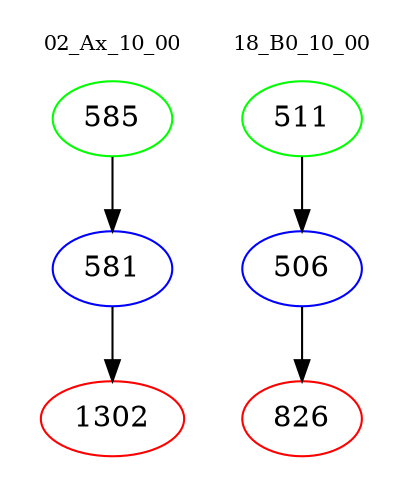 digraph{
subgraph cluster_0 {
color = white
label = "02_Ax_10_00";
fontsize=10;
T0_585 [label="585", color="green"]
T0_585 -> T0_581 [color="black"]
T0_581 [label="581", color="blue"]
T0_581 -> T0_1302 [color="black"]
T0_1302 [label="1302", color="red"]
}
subgraph cluster_1 {
color = white
label = "18_B0_10_00";
fontsize=10;
T1_511 [label="511", color="green"]
T1_511 -> T1_506 [color="black"]
T1_506 [label="506", color="blue"]
T1_506 -> T1_826 [color="black"]
T1_826 [label="826", color="red"]
}
}
